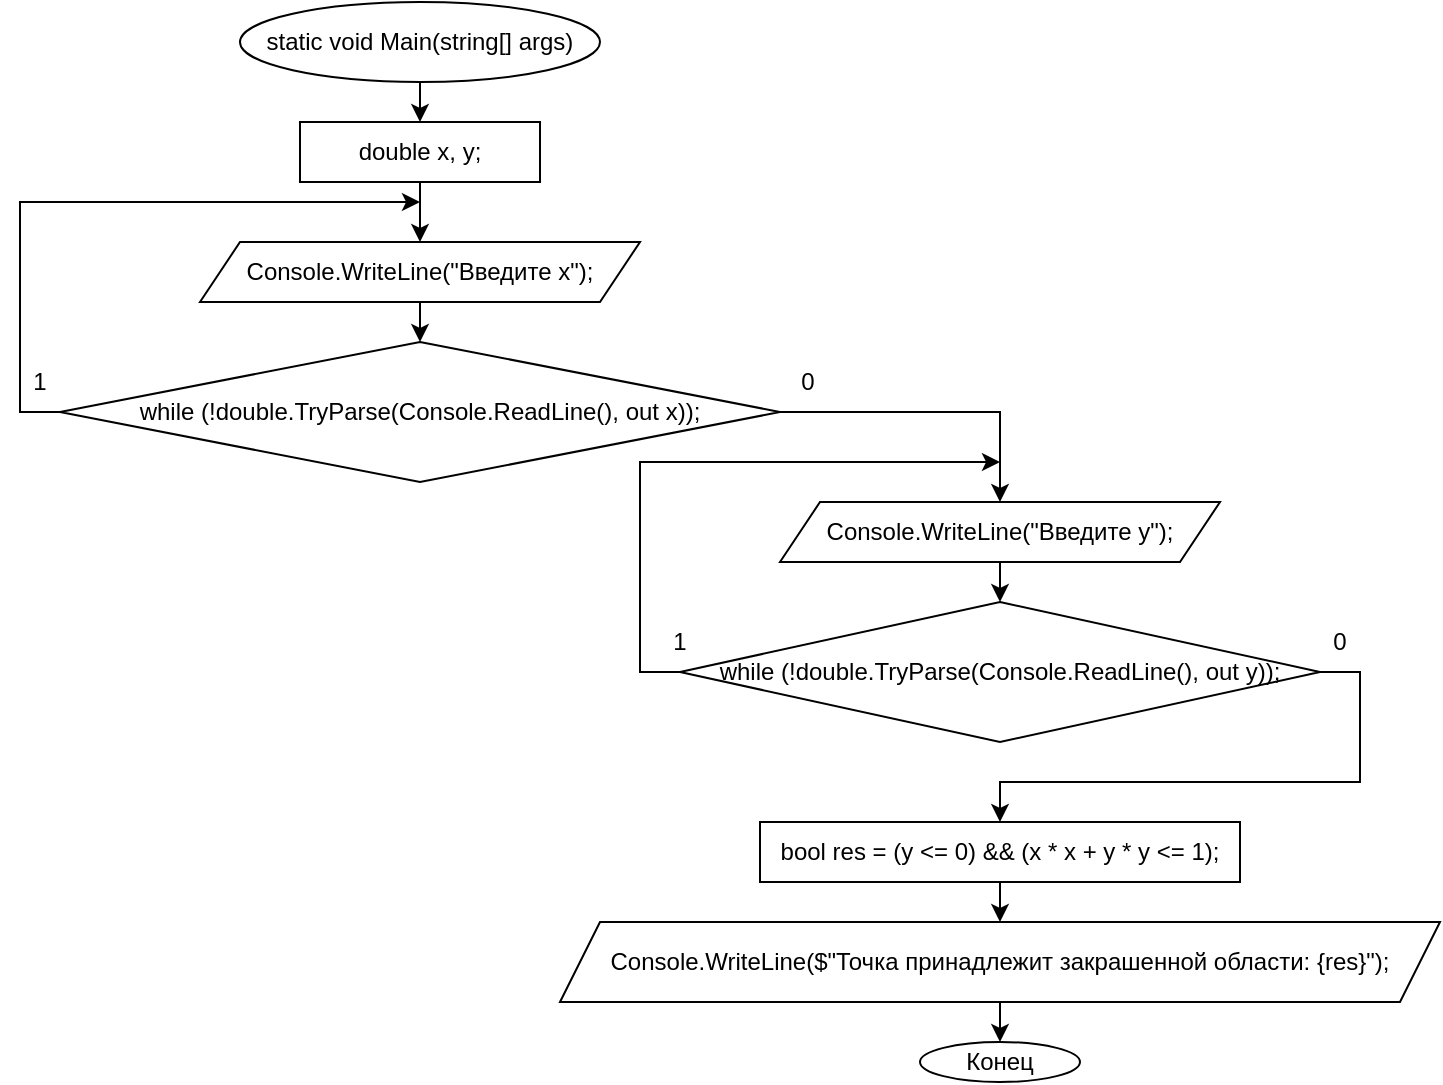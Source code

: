 <mxfile version="15.4.3" type="device"><diagram id="GYrnhCfk23U497RunZHj" name="Page-1"><mxGraphModel dx="1662" dy="762" grid="1" gridSize="10" guides="1" tooltips="1" connect="1" arrows="1" fold="1" page="1" pageScale="1" pageWidth="827" pageHeight="1169" math="0" shadow="0"><root><mxCell id="0"/><mxCell id="1" parent="0"/><mxCell id="1HDRV-F6KrmFOh9Od4w7-3" style="edgeStyle=orthogonalEdgeStyle;rounded=0;orthogonalLoop=1;jettySize=auto;html=1;exitX=0.5;exitY=1;exitDx=0;exitDy=0;entryX=0.5;entryY=0;entryDx=0;entryDy=0;" parent="1" source="1HDRV-F6KrmFOh9Od4w7-1" target="1HDRV-F6KrmFOh9Od4w7-2" edge="1"><mxGeometry relative="1" as="geometry"/></mxCell><mxCell id="1HDRV-F6KrmFOh9Od4w7-1" value="static void Main(string[] args)" style="ellipse;whiteSpace=wrap;html=1;" parent="1" vertex="1"><mxGeometry x="150" y="20" width="180" height="40" as="geometry"/></mxCell><mxCell id="1HDRV-F6KrmFOh9Od4w7-6" style="edgeStyle=orthogonalEdgeStyle;rounded=0;orthogonalLoop=1;jettySize=auto;html=1;exitX=0.5;exitY=1;exitDx=0;exitDy=0;entryX=0.5;entryY=0;entryDx=0;entryDy=0;" parent="1" source="1HDRV-F6KrmFOh9Od4w7-2" target="1HDRV-F6KrmFOh9Od4w7-4" edge="1"><mxGeometry relative="1" as="geometry"/></mxCell><mxCell id="1HDRV-F6KrmFOh9Od4w7-2" value="double x, y;" style="rounded=0;whiteSpace=wrap;html=1;" parent="1" vertex="1"><mxGeometry x="180" y="80" width="120" height="30" as="geometry"/></mxCell><mxCell id="1HDRV-F6KrmFOh9Od4w7-7" style="edgeStyle=orthogonalEdgeStyle;rounded=0;orthogonalLoop=1;jettySize=auto;html=1;exitX=0.5;exitY=1;exitDx=0;exitDy=0;entryX=0.5;entryY=0;entryDx=0;entryDy=0;" parent="1" source="1HDRV-F6KrmFOh9Od4w7-4" target="1HDRV-F6KrmFOh9Od4w7-5" edge="1"><mxGeometry relative="1" as="geometry"/></mxCell><mxCell id="1HDRV-F6KrmFOh9Od4w7-4" value="Console.WriteLine(&quot;Введите x&quot;);" style="shape=parallelogram;perimeter=parallelogramPerimeter;whiteSpace=wrap;html=1;fixedSize=1;" parent="1" vertex="1"><mxGeometry x="130" y="140" width="220" height="30" as="geometry"/></mxCell><mxCell id="1HDRV-F6KrmFOh9Od4w7-8" style="edgeStyle=orthogonalEdgeStyle;rounded=0;orthogonalLoop=1;jettySize=auto;html=1;exitX=0;exitY=0.5;exitDx=0;exitDy=0;" parent="1" source="1HDRV-F6KrmFOh9Od4w7-5" edge="1"><mxGeometry relative="1" as="geometry"><mxPoint x="240" y="120" as="targetPoint"/><Array as="points"><mxPoint x="40" y="225"/><mxPoint x="40" y="120"/></Array></mxGeometry></mxCell><mxCell id="1HDRV-F6KrmFOh9Od4w7-10" style="edgeStyle=orthogonalEdgeStyle;rounded=0;orthogonalLoop=1;jettySize=auto;html=1;exitX=1;exitY=0.5;exitDx=0;exitDy=0;entryX=0.5;entryY=0;entryDx=0;entryDy=0;" parent="1" source="1HDRV-F6KrmFOh9Od4w7-5" target="1HDRV-F6KrmFOh9Od4w7-9" edge="1"><mxGeometry relative="1" as="geometry"/></mxCell><mxCell id="1HDRV-F6KrmFOh9Od4w7-5" value="while (!double.TryParse(Console.ReadLine(), out x));" style="rhombus;whiteSpace=wrap;html=1;" parent="1" vertex="1"><mxGeometry x="60" y="190" width="360" height="70" as="geometry"/></mxCell><mxCell id="1HDRV-F6KrmFOh9Od4w7-12" style="edgeStyle=orthogonalEdgeStyle;rounded=0;orthogonalLoop=1;jettySize=auto;html=1;exitX=0.5;exitY=1;exitDx=0;exitDy=0;entryX=0.5;entryY=0;entryDx=0;entryDy=0;" parent="1" source="1HDRV-F6KrmFOh9Od4w7-9" target="1HDRV-F6KrmFOh9Od4w7-11" edge="1"><mxGeometry relative="1" as="geometry"/></mxCell><mxCell id="1HDRV-F6KrmFOh9Od4w7-9" value="Console.WriteLine(&quot;Введите y&quot;);" style="shape=parallelogram;perimeter=parallelogramPerimeter;whiteSpace=wrap;html=1;fixedSize=1;" parent="1" vertex="1"><mxGeometry x="420" y="270" width="220" height="30" as="geometry"/></mxCell><mxCell id="1HDRV-F6KrmFOh9Od4w7-13" style="edgeStyle=orthogonalEdgeStyle;rounded=0;orthogonalLoop=1;jettySize=auto;html=1;exitX=0;exitY=0.5;exitDx=0;exitDy=0;" parent="1" source="1HDRV-F6KrmFOh9Od4w7-11" edge="1"><mxGeometry relative="1" as="geometry"><mxPoint x="530" y="250" as="targetPoint"/><Array as="points"><mxPoint x="350" y="355"/><mxPoint x="350" y="250"/><mxPoint x="530" y="250"/></Array></mxGeometry></mxCell><mxCell id="1HDRV-F6KrmFOh9Od4w7-15" style="edgeStyle=orthogonalEdgeStyle;rounded=0;orthogonalLoop=1;jettySize=auto;html=1;exitX=1;exitY=0.5;exitDx=0;exitDy=0;entryX=0.5;entryY=0;entryDx=0;entryDy=0;" parent="1" source="1HDRV-F6KrmFOh9Od4w7-11" target="1HDRV-F6KrmFOh9Od4w7-14" edge="1"><mxGeometry relative="1" as="geometry"/></mxCell><mxCell id="1HDRV-F6KrmFOh9Od4w7-11" value="while (!double.TryParse(Console.ReadLine(), out y));" style="rhombus;whiteSpace=wrap;html=1;" parent="1" vertex="1"><mxGeometry x="370" y="320" width="320" height="70" as="geometry"/></mxCell><mxCell id="1HDRV-F6KrmFOh9Od4w7-18" style="edgeStyle=orthogonalEdgeStyle;rounded=0;orthogonalLoop=1;jettySize=auto;html=1;exitX=0.5;exitY=1;exitDx=0;exitDy=0;entryX=0.5;entryY=0;entryDx=0;entryDy=0;" parent="1" source="1HDRV-F6KrmFOh9Od4w7-14" target="1HDRV-F6KrmFOh9Od4w7-17" edge="1"><mxGeometry relative="1" as="geometry"/></mxCell><mxCell id="1HDRV-F6KrmFOh9Od4w7-14" value="bool res = (y &amp;lt;= 0) &amp;amp;&amp;amp; (x * x + y * y &amp;lt;= 1);" style="rounded=0;whiteSpace=wrap;html=1;" parent="1" vertex="1"><mxGeometry x="410" y="430" width="240" height="30" as="geometry"/></mxCell><mxCell id="1HDRV-F6KrmFOh9Od4w7-20" style="edgeStyle=orthogonalEdgeStyle;rounded=0;orthogonalLoop=1;jettySize=auto;html=1;exitX=0.5;exitY=1;exitDx=0;exitDy=0;entryX=0.5;entryY=0;entryDx=0;entryDy=0;" parent="1" source="1HDRV-F6KrmFOh9Od4w7-17" target="1HDRV-F6KrmFOh9Od4w7-19" edge="1"><mxGeometry relative="1" as="geometry"/></mxCell><mxCell id="1HDRV-F6KrmFOh9Od4w7-17" value="Console.WriteLine($&quot;Точка принадлежит закрашенной области: {res}&quot;);" style="shape=parallelogram;perimeter=parallelogramPerimeter;whiteSpace=wrap;html=1;fixedSize=1;" parent="1" vertex="1"><mxGeometry x="310" y="480" width="440" height="40" as="geometry"/></mxCell><mxCell id="1HDRV-F6KrmFOh9Od4w7-19" value="Конец" style="ellipse;whiteSpace=wrap;html=1;" parent="1" vertex="1"><mxGeometry x="490" y="540" width="80" height="20" as="geometry"/></mxCell><mxCell id="1HDRV-F6KrmFOh9Od4w7-21" value="0" style="text;html=1;strokeColor=none;fillColor=none;align=center;verticalAlign=middle;whiteSpace=wrap;rounded=0;" parent="1" vertex="1"><mxGeometry x="414" y="200" width="40" height="20" as="geometry"/></mxCell><mxCell id="1HDRV-F6KrmFOh9Od4w7-22" value="1" style="text;html=1;strokeColor=none;fillColor=none;align=center;verticalAlign=middle;whiteSpace=wrap;rounded=0;" parent="1" vertex="1"><mxGeometry x="30" y="200" width="40" height="20" as="geometry"/></mxCell><mxCell id="1HDRV-F6KrmFOh9Od4w7-23" value="0" style="text;html=1;strokeColor=none;fillColor=none;align=center;verticalAlign=middle;whiteSpace=wrap;rounded=0;" parent="1" vertex="1"><mxGeometry x="680" y="330" width="40" height="20" as="geometry"/></mxCell><mxCell id="1HDRV-F6KrmFOh9Od4w7-24" value="1" style="text;html=1;strokeColor=none;fillColor=none;align=center;verticalAlign=middle;whiteSpace=wrap;rounded=0;" parent="1" vertex="1"><mxGeometry x="350" y="330" width="40" height="20" as="geometry"/></mxCell></root></mxGraphModel></diagram></mxfile>
